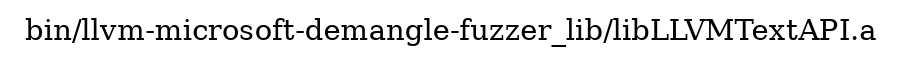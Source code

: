 digraph "bin/llvm-microsoft-demangle-fuzzer_lib/libLLVMTextAPI.a" {
	label="bin/llvm-microsoft-demangle-fuzzer_lib/libLLVMTextAPI.a";
	rankdir=LR;

}

